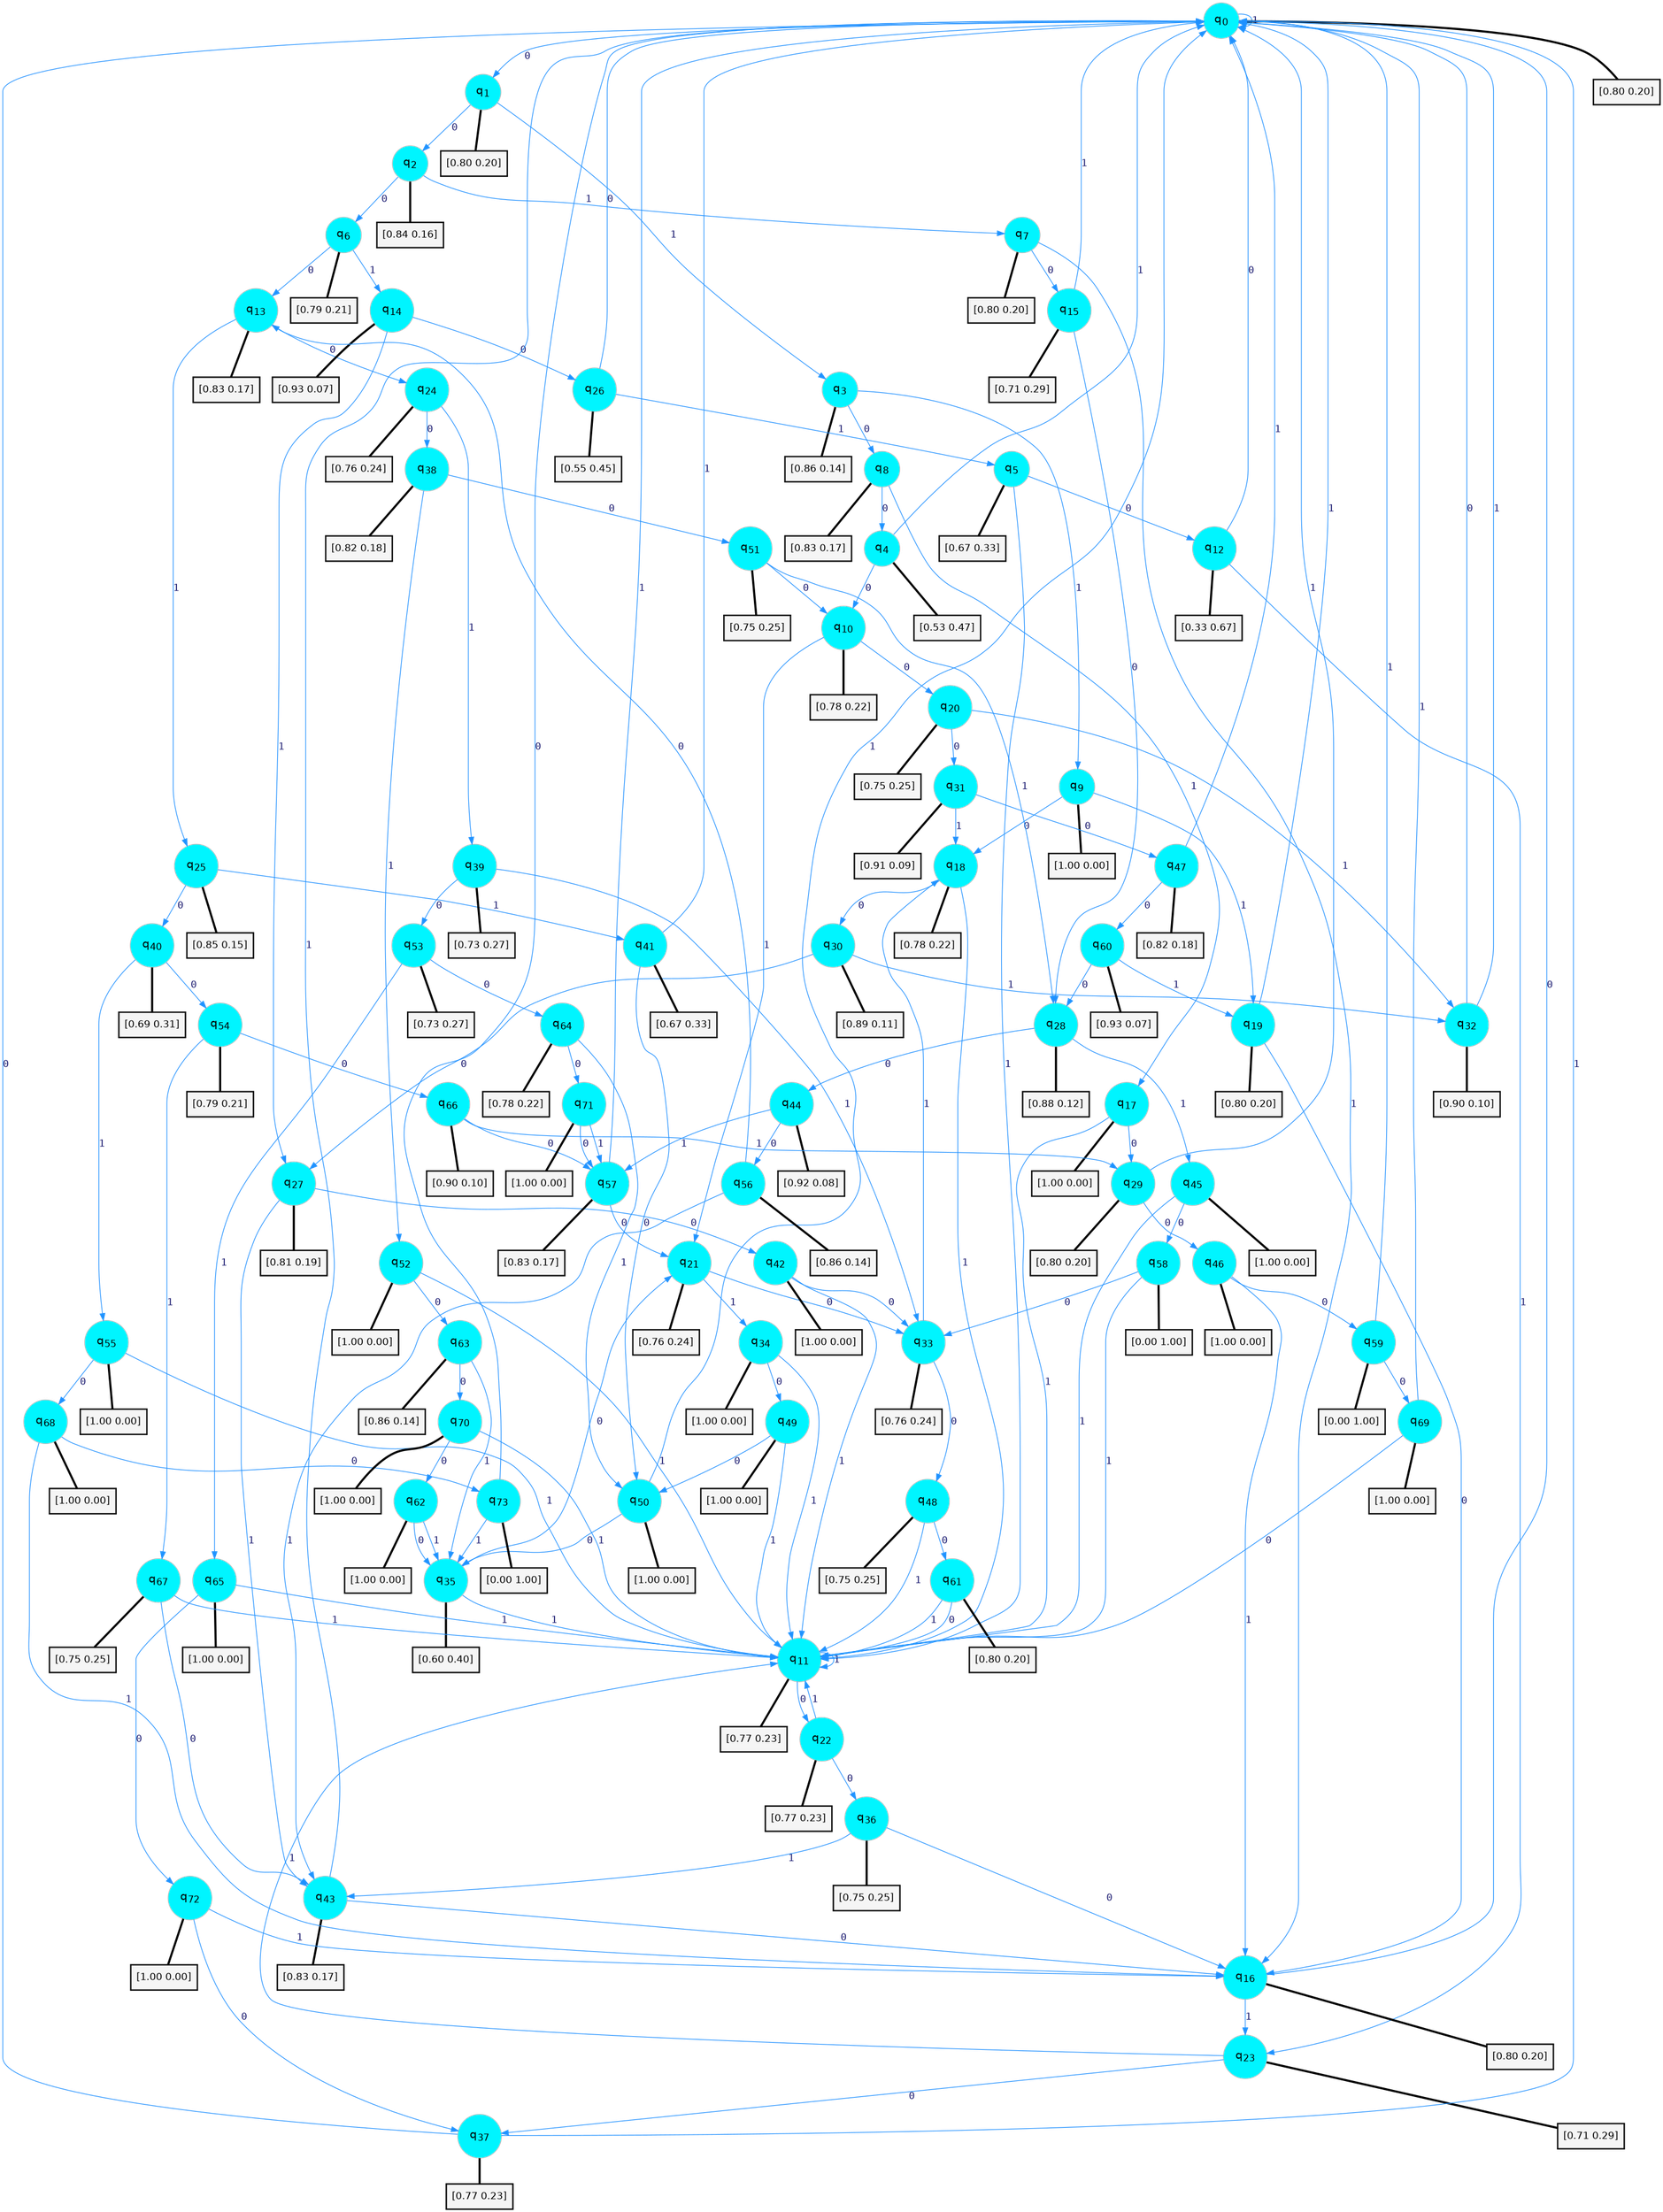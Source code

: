digraph G {
graph [
bgcolor=transparent, dpi=300, rankdir=TD, size="40,25"];
node [
color=gray, fillcolor=turquoise1, fontcolor=black, fontname=Helvetica, fontsize=16, fontweight=bold, shape=circle, style=filled];
edge [
arrowsize=1, color=dodgerblue1, fontcolor=midnightblue, fontname=courier, fontweight=bold, penwidth=1, style=solid, weight=20];
0[label=<q<SUB>0</SUB>>];
1[label=<q<SUB>1</SUB>>];
2[label=<q<SUB>2</SUB>>];
3[label=<q<SUB>3</SUB>>];
4[label=<q<SUB>4</SUB>>];
5[label=<q<SUB>5</SUB>>];
6[label=<q<SUB>6</SUB>>];
7[label=<q<SUB>7</SUB>>];
8[label=<q<SUB>8</SUB>>];
9[label=<q<SUB>9</SUB>>];
10[label=<q<SUB>10</SUB>>];
11[label=<q<SUB>11</SUB>>];
12[label=<q<SUB>12</SUB>>];
13[label=<q<SUB>13</SUB>>];
14[label=<q<SUB>14</SUB>>];
15[label=<q<SUB>15</SUB>>];
16[label=<q<SUB>16</SUB>>];
17[label=<q<SUB>17</SUB>>];
18[label=<q<SUB>18</SUB>>];
19[label=<q<SUB>19</SUB>>];
20[label=<q<SUB>20</SUB>>];
21[label=<q<SUB>21</SUB>>];
22[label=<q<SUB>22</SUB>>];
23[label=<q<SUB>23</SUB>>];
24[label=<q<SUB>24</SUB>>];
25[label=<q<SUB>25</SUB>>];
26[label=<q<SUB>26</SUB>>];
27[label=<q<SUB>27</SUB>>];
28[label=<q<SUB>28</SUB>>];
29[label=<q<SUB>29</SUB>>];
30[label=<q<SUB>30</SUB>>];
31[label=<q<SUB>31</SUB>>];
32[label=<q<SUB>32</SUB>>];
33[label=<q<SUB>33</SUB>>];
34[label=<q<SUB>34</SUB>>];
35[label=<q<SUB>35</SUB>>];
36[label=<q<SUB>36</SUB>>];
37[label=<q<SUB>37</SUB>>];
38[label=<q<SUB>38</SUB>>];
39[label=<q<SUB>39</SUB>>];
40[label=<q<SUB>40</SUB>>];
41[label=<q<SUB>41</SUB>>];
42[label=<q<SUB>42</SUB>>];
43[label=<q<SUB>43</SUB>>];
44[label=<q<SUB>44</SUB>>];
45[label=<q<SUB>45</SUB>>];
46[label=<q<SUB>46</SUB>>];
47[label=<q<SUB>47</SUB>>];
48[label=<q<SUB>48</SUB>>];
49[label=<q<SUB>49</SUB>>];
50[label=<q<SUB>50</SUB>>];
51[label=<q<SUB>51</SUB>>];
52[label=<q<SUB>52</SUB>>];
53[label=<q<SUB>53</SUB>>];
54[label=<q<SUB>54</SUB>>];
55[label=<q<SUB>55</SUB>>];
56[label=<q<SUB>56</SUB>>];
57[label=<q<SUB>57</SUB>>];
58[label=<q<SUB>58</SUB>>];
59[label=<q<SUB>59</SUB>>];
60[label=<q<SUB>60</SUB>>];
61[label=<q<SUB>61</SUB>>];
62[label=<q<SUB>62</SUB>>];
63[label=<q<SUB>63</SUB>>];
64[label=<q<SUB>64</SUB>>];
65[label=<q<SUB>65</SUB>>];
66[label=<q<SUB>66</SUB>>];
67[label=<q<SUB>67</SUB>>];
68[label=<q<SUB>68</SUB>>];
69[label=<q<SUB>69</SUB>>];
70[label=<q<SUB>70</SUB>>];
71[label=<q<SUB>71</SUB>>];
72[label=<q<SUB>72</SUB>>];
73[label=<q<SUB>73</SUB>>];
74[label="[0.80 0.20]", shape=box,fontcolor=black, fontname=Helvetica, fontsize=14, penwidth=2, fillcolor=whitesmoke,color=black];
75[label="[0.80 0.20]", shape=box,fontcolor=black, fontname=Helvetica, fontsize=14, penwidth=2, fillcolor=whitesmoke,color=black];
76[label="[0.84 0.16]", shape=box,fontcolor=black, fontname=Helvetica, fontsize=14, penwidth=2, fillcolor=whitesmoke,color=black];
77[label="[0.86 0.14]", shape=box,fontcolor=black, fontname=Helvetica, fontsize=14, penwidth=2, fillcolor=whitesmoke,color=black];
78[label="[0.53 0.47]", shape=box,fontcolor=black, fontname=Helvetica, fontsize=14, penwidth=2, fillcolor=whitesmoke,color=black];
79[label="[0.67 0.33]", shape=box,fontcolor=black, fontname=Helvetica, fontsize=14, penwidth=2, fillcolor=whitesmoke,color=black];
80[label="[0.79 0.21]", shape=box,fontcolor=black, fontname=Helvetica, fontsize=14, penwidth=2, fillcolor=whitesmoke,color=black];
81[label="[0.80 0.20]", shape=box,fontcolor=black, fontname=Helvetica, fontsize=14, penwidth=2, fillcolor=whitesmoke,color=black];
82[label="[0.83 0.17]", shape=box,fontcolor=black, fontname=Helvetica, fontsize=14, penwidth=2, fillcolor=whitesmoke,color=black];
83[label="[1.00 0.00]", shape=box,fontcolor=black, fontname=Helvetica, fontsize=14, penwidth=2, fillcolor=whitesmoke,color=black];
84[label="[0.78 0.22]", shape=box,fontcolor=black, fontname=Helvetica, fontsize=14, penwidth=2, fillcolor=whitesmoke,color=black];
85[label="[0.77 0.23]", shape=box,fontcolor=black, fontname=Helvetica, fontsize=14, penwidth=2, fillcolor=whitesmoke,color=black];
86[label="[0.33 0.67]", shape=box,fontcolor=black, fontname=Helvetica, fontsize=14, penwidth=2, fillcolor=whitesmoke,color=black];
87[label="[0.83 0.17]", shape=box,fontcolor=black, fontname=Helvetica, fontsize=14, penwidth=2, fillcolor=whitesmoke,color=black];
88[label="[0.93 0.07]", shape=box,fontcolor=black, fontname=Helvetica, fontsize=14, penwidth=2, fillcolor=whitesmoke,color=black];
89[label="[0.71 0.29]", shape=box,fontcolor=black, fontname=Helvetica, fontsize=14, penwidth=2, fillcolor=whitesmoke,color=black];
90[label="[0.80 0.20]", shape=box,fontcolor=black, fontname=Helvetica, fontsize=14, penwidth=2, fillcolor=whitesmoke,color=black];
91[label="[1.00 0.00]", shape=box,fontcolor=black, fontname=Helvetica, fontsize=14, penwidth=2, fillcolor=whitesmoke,color=black];
92[label="[0.78 0.22]", shape=box,fontcolor=black, fontname=Helvetica, fontsize=14, penwidth=2, fillcolor=whitesmoke,color=black];
93[label="[0.80 0.20]", shape=box,fontcolor=black, fontname=Helvetica, fontsize=14, penwidth=2, fillcolor=whitesmoke,color=black];
94[label="[0.75 0.25]", shape=box,fontcolor=black, fontname=Helvetica, fontsize=14, penwidth=2, fillcolor=whitesmoke,color=black];
95[label="[0.76 0.24]", shape=box,fontcolor=black, fontname=Helvetica, fontsize=14, penwidth=2, fillcolor=whitesmoke,color=black];
96[label="[0.77 0.23]", shape=box,fontcolor=black, fontname=Helvetica, fontsize=14, penwidth=2, fillcolor=whitesmoke,color=black];
97[label="[0.71 0.29]", shape=box,fontcolor=black, fontname=Helvetica, fontsize=14, penwidth=2, fillcolor=whitesmoke,color=black];
98[label="[0.76 0.24]", shape=box,fontcolor=black, fontname=Helvetica, fontsize=14, penwidth=2, fillcolor=whitesmoke,color=black];
99[label="[0.85 0.15]", shape=box,fontcolor=black, fontname=Helvetica, fontsize=14, penwidth=2, fillcolor=whitesmoke,color=black];
100[label="[0.55 0.45]", shape=box,fontcolor=black, fontname=Helvetica, fontsize=14, penwidth=2, fillcolor=whitesmoke,color=black];
101[label="[0.81 0.19]", shape=box,fontcolor=black, fontname=Helvetica, fontsize=14, penwidth=2, fillcolor=whitesmoke,color=black];
102[label="[0.88 0.12]", shape=box,fontcolor=black, fontname=Helvetica, fontsize=14, penwidth=2, fillcolor=whitesmoke,color=black];
103[label="[0.80 0.20]", shape=box,fontcolor=black, fontname=Helvetica, fontsize=14, penwidth=2, fillcolor=whitesmoke,color=black];
104[label="[0.89 0.11]", shape=box,fontcolor=black, fontname=Helvetica, fontsize=14, penwidth=2, fillcolor=whitesmoke,color=black];
105[label="[0.91 0.09]", shape=box,fontcolor=black, fontname=Helvetica, fontsize=14, penwidth=2, fillcolor=whitesmoke,color=black];
106[label="[0.90 0.10]", shape=box,fontcolor=black, fontname=Helvetica, fontsize=14, penwidth=2, fillcolor=whitesmoke,color=black];
107[label="[0.76 0.24]", shape=box,fontcolor=black, fontname=Helvetica, fontsize=14, penwidth=2, fillcolor=whitesmoke,color=black];
108[label="[1.00 0.00]", shape=box,fontcolor=black, fontname=Helvetica, fontsize=14, penwidth=2, fillcolor=whitesmoke,color=black];
109[label="[0.60 0.40]", shape=box,fontcolor=black, fontname=Helvetica, fontsize=14, penwidth=2, fillcolor=whitesmoke,color=black];
110[label="[0.75 0.25]", shape=box,fontcolor=black, fontname=Helvetica, fontsize=14, penwidth=2, fillcolor=whitesmoke,color=black];
111[label="[0.77 0.23]", shape=box,fontcolor=black, fontname=Helvetica, fontsize=14, penwidth=2, fillcolor=whitesmoke,color=black];
112[label="[0.82 0.18]", shape=box,fontcolor=black, fontname=Helvetica, fontsize=14, penwidth=2, fillcolor=whitesmoke,color=black];
113[label="[0.73 0.27]", shape=box,fontcolor=black, fontname=Helvetica, fontsize=14, penwidth=2, fillcolor=whitesmoke,color=black];
114[label="[0.69 0.31]", shape=box,fontcolor=black, fontname=Helvetica, fontsize=14, penwidth=2, fillcolor=whitesmoke,color=black];
115[label="[0.67 0.33]", shape=box,fontcolor=black, fontname=Helvetica, fontsize=14, penwidth=2, fillcolor=whitesmoke,color=black];
116[label="[1.00 0.00]", shape=box,fontcolor=black, fontname=Helvetica, fontsize=14, penwidth=2, fillcolor=whitesmoke,color=black];
117[label="[0.83 0.17]", shape=box,fontcolor=black, fontname=Helvetica, fontsize=14, penwidth=2, fillcolor=whitesmoke,color=black];
118[label="[0.92 0.08]", shape=box,fontcolor=black, fontname=Helvetica, fontsize=14, penwidth=2, fillcolor=whitesmoke,color=black];
119[label="[1.00 0.00]", shape=box,fontcolor=black, fontname=Helvetica, fontsize=14, penwidth=2, fillcolor=whitesmoke,color=black];
120[label="[1.00 0.00]", shape=box,fontcolor=black, fontname=Helvetica, fontsize=14, penwidth=2, fillcolor=whitesmoke,color=black];
121[label="[0.82 0.18]", shape=box,fontcolor=black, fontname=Helvetica, fontsize=14, penwidth=2, fillcolor=whitesmoke,color=black];
122[label="[0.75 0.25]", shape=box,fontcolor=black, fontname=Helvetica, fontsize=14, penwidth=2, fillcolor=whitesmoke,color=black];
123[label="[1.00 0.00]", shape=box,fontcolor=black, fontname=Helvetica, fontsize=14, penwidth=2, fillcolor=whitesmoke,color=black];
124[label="[1.00 0.00]", shape=box,fontcolor=black, fontname=Helvetica, fontsize=14, penwidth=2, fillcolor=whitesmoke,color=black];
125[label="[0.75 0.25]", shape=box,fontcolor=black, fontname=Helvetica, fontsize=14, penwidth=2, fillcolor=whitesmoke,color=black];
126[label="[1.00 0.00]", shape=box,fontcolor=black, fontname=Helvetica, fontsize=14, penwidth=2, fillcolor=whitesmoke,color=black];
127[label="[0.73 0.27]", shape=box,fontcolor=black, fontname=Helvetica, fontsize=14, penwidth=2, fillcolor=whitesmoke,color=black];
128[label="[0.79 0.21]", shape=box,fontcolor=black, fontname=Helvetica, fontsize=14, penwidth=2, fillcolor=whitesmoke,color=black];
129[label="[1.00 0.00]", shape=box,fontcolor=black, fontname=Helvetica, fontsize=14, penwidth=2, fillcolor=whitesmoke,color=black];
130[label="[0.86 0.14]", shape=box,fontcolor=black, fontname=Helvetica, fontsize=14, penwidth=2, fillcolor=whitesmoke,color=black];
131[label="[0.83 0.17]", shape=box,fontcolor=black, fontname=Helvetica, fontsize=14, penwidth=2, fillcolor=whitesmoke,color=black];
132[label="[0.00 1.00]", shape=box,fontcolor=black, fontname=Helvetica, fontsize=14, penwidth=2, fillcolor=whitesmoke,color=black];
133[label="[0.00 1.00]", shape=box,fontcolor=black, fontname=Helvetica, fontsize=14, penwidth=2, fillcolor=whitesmoke,color=black];
134[label="[0.93 0.07]", shape=box,fontcolor=black, fontname=Helvetica, fontsize=14, penwidth=2, fillcolor=whitesmoke,color=black];
135[label="[0.80 0.20]", shape=box,fontcolor=black, fontname=Helvetica, fontsize=14, penwidth=2, fillcolor=whitesmoke,color=black];
136[label="[1.00 0.00]", shape=box,fontcolor=black, fontname=Helvetica, fontsize=14, penwidth=2, fillcolor=whitesmoke,color=black];
137[label="[0.86 0.14]", shape=box,fontcolor=black, fontname=Helvetica, fontsize=14, penwidth=2, fillcolor=whitesmoke,color=black];
138[label="[0.78 0.22]", shape=box,fontcolor=black, fontname=Helvetica, fontsize=14, penwidth=2, fillcolor=whitesmoke,color=black];
139[label="[1.00 0.00]", shape=box,fontcolor=black, fontname=Helvetica, fontsize=14, penwidth=2, fillcolor=whitesmoke,color=black];
140[label="[0.90 0.10]", shape=box,fontcolor=black, fontname=Helvetica, fontsize=14, penwidth=2, fillcolor=whitesmoke,color=black];
141[label="[0.75 0.25]", shape=box,fontcolor=black, fontname=Helvetica, fontsize=14, penwidth=2, fillcolor=whitesmoke,color=black];
142[label="[1.00 0.00]", shape=box,fontcolor=black, fontname=Helvetica, fontsize=14, penwidth=2, fillcolor=whitesmoke,color=black];
143[label="[1.00 0.00]", shape=box,fontcolor=black, fontname=Helvetica, fontsize=14, penwidth=2, fillcolor=whitesmoke,color=black];
144[label="[1.00 0.00]", shape=box,fontcolor=black, fontname=Helvetica, fontsize=14, penwidth=2, fillcolor=whitesmoke,color=black];
145[label="[1.00 0.00]", shape=box,fontcolor=black, fontname=Helvetica, fontsize=14, penwidth=2, fillcolor=whitesmoke,color=black];
146[label="[1.00 0.00]", shape=box,fontcolor=black, fontname=Helvetica, fontsize=14, penwidth=2, fillcolor=whitesmoke,color=black];
147[label="[0.00 1.00]", shape=box,fontcolor=black, fontname=Helvetica, fontsize=14, penwidth=2, fillcolor=whitesmoke,color=black];
0->1 [label=0];
0->0 [label=1];
0->74 [arrowhead=none, penwidth=3,color=black];
1->2 [label=0];
1->3 [label=1];
1->75 [arrowhead=none, penwidth=3,color=black];
2->6 [label=0];
2->7 [label=1];
2->76 [arrowhead=none, penwidth=3,color=black];
3->8 [label=0];
3->9 [label=1];
3->77 [arrowhead=none, penwidth=3,color=black];
4->10 [label=0];
4->0 [label=1];
4->78 [arrowhead=none, penwidth=3,color=black];
5->12 [label=0];
5->11 [label=1];
5->79 [arrowhead=none, penwidth=3,color=black];
6->13 [label=0];
6->14 [label=1];
6->80 [arrowhead=none, penwidth=3,color=black];
7->15 [label=0];
7->16 [label=1];
7->81 [arrowhead=none, penwidth=3,color=black];
8->4 [label=0];
8->17 [label=1];
8->82 [arrowhead=none, penwidth=3,color=black];
9->18 [label=0];
9->19 [label=1];
9->83 [arrowhead=none, penwidth=3,color=black];
10->20 [label=0];
10->21 [label=1];
10->84 [arrowhead=none, penwidth=3,color=black];
11->22 [label=0];
11->11 [label=1];
11->85 [arrowhead=none, penwidth=3,color=black];
12->0 [label=0];
12->23 [label=1];
12->86 [arrowhead=none, penwidth=3,color=black];
13->24 [label=0];
13->25 [label=1];
13->87 [arrowhead=none, penwidth=3,color=black];
14->26 [label=0];
14->27 [label=1];
14->88 [arrowhead=none, penwidth=3,color=black];
15->28 [label=0];
15->0 [label=1];
15->89 [arrowhead=none, penwidth=3,color=black];
16->0 [label=0];
16->23 [label=1];
16->90 [arrowhead=none, penwidth=3,color=black];
17->29 [label=0];
17->11 [label=1];
17->91 [arrowhead=none, penwidth=3,color=black];
18->30 [label=0];
18->11 [label=1];
18->92 [arrowhead=none, penwidth=3,color=black];
19->16 [label=0];
19->0 [label=1];
19->93 [arrowhead=none, penwidth=3,color=black];
20->31 [label=0];
20->32 [label=1];
20->94 [arrowhead=none, penwidth=3,color=black];
21->33 [label=0];
21->34 [label=1];
21->95 [arrowhead=none, penwidth=3,color=black];
22->36 [label=0];
22->11 [label=1];
22->96 [arrowhead=none, penwidth=3,color=black];
23->37 [label=0];
23->11 [label=1];
23->97 [arrowhead=none, penwidth=3,color=black];
24->38 [label=0];
24->39 [label=1];
24->98 [arrowhead=none, penwidth=3,color=black];
25->40 [label=0];
25->41 [label=1];
25->99 [arrowhead=none, penwidth=3,color=black];
26->0 [label=0];
26->5 [label=1];
26->100 [arrowhead=none, penwidth=3,color=black];
27->42 [label=0];
27->43 [label=1];
27->101 [arrowhead=none, penwidth=3,color=black];
28->44 [label=0];
28->45 [label=1];
28->102 [arrowhead=none, penwidth=3,color=black];
29->46 [label=0];
29->0 [label=1];
29->103 [arrowhead=none, penwidth=3,color=black];
30->27 [label=0];
30->32 [label=1];
30->104 [arrowhead=none, penwidth=3,color=black];
31->47 [label=0];
31->18 [label=1];
31->105 [arrowhead=none, penwidth=3,color=black];
32->0 [label=0];
32->0 [label=1];
32->106 [arrowhead=none, penwidth=3,color=black];
33->48 [label=0];
33->18 [label=1];
33->107 [arrowhead=none, penwidth=3,color=black];
34->49 [label=0];
34->11 [label=1];
34->108 [arrowhead=none, penwidth=3,color=black];
35->21 [label=0];
35->11 [label=1];
35->109 [arrowhead=none, penwidth=3,color=black];
36->16 [label=0];
36->43 [label=1];
36->110 [arrowhead=none, penwidth=3,color=black];
37->0 [label=0];
37->0 [label=1];
37->111 [arrowhead=none, penwidth=3,color=black];
38->51 [label=0];
38->52 [label=1];
38->112 [arrowhead=none, penwidth=3,color=black];
39->53 [label=0];
39->33 [label=1];
39->113 [arrowhead=none, penwidth=3,color=black];
40->54 [label=0];
40->55 [label=1];
40->114 [arrowhead=none, penwidth=3,color=black];
41->50 [label=0];
41->0 [label=1];
41->115 [arrowhead=none, penwidth=3,color=black];
42->33 [label=0];
42->11 [label=1];
42->116 [arrowhead=none, penwidth=3,color=black];
43->16 [label=0];
43->0 [label=1];
43->117 [arrowhead=none, penwidth=3,color=black];
44->56 [label=0];
44->57 [label=1];
44->118 [arrowhead=none, penwidth=3,color=black];
45->58 [label=0];
45->11 [label=1];
45->119 [arrowhead=none, penwidth=3,color=black];
46->59 [label=0];
46->16 [label=1];
46->120 [arrowhead=none, penwidth=3,color=black];
47->60 [label=0];
47->0 [label=1];
47->121 [arrowhead=none, penwidth=3,color=black];
48->61 [label=0];
48->11 [label=1];
48->122 [arrowhead=none, penwidth=3,color=black];
49->50 [label=0];
49->11 [label=1];
49->123 [arrowhead=none, penwidth=3,color=black];
50->35 [label=0];
50->0 [label=1];
50->124 [arrowhead=none, penwidth=3,color=black];
51->10 [label=0];
51->28 [label=1];
51->125 [arrowhead=none, penwidth=3,color=black];
52->63 [label=0];
52->11 [label=1];
52->126 [arrowhead=none, penwidth=3,color=black];
53->64 [label=0];
53->65 [label=1];
53->127 [arrowhead=none, penwidth=3,color=black];
54->66 [label=0];
54->67 [label=1];
54->128 [arrowhead=none, penwidth=3,color=black];
55->68 [label=0];
55->11 [label=1];
55->129 [arrowhead=none, penwidth=3,color=black];
56->13 [label=0];
56->43 [label=1];
56->130 [arrowhead=none, penwidth=3,color=black];
57->21 [label=0];
57->0 [label=1];
57->131 [arrowhead=none, penwidth=3,color=black];
58->33 [label=0];
58->11 [label=1];
58->132 [arrowhead=none, penwidth=3,color=black];
59->69 [label=0];
59->0 [label=1];
59->133 [arrowhead=none, penwidth=3,color=black];
60->28 [label=0];
60->19 [label=1];
60->134 [arrowhead=none, penwidth=3,color=black];
61->11 [label=0];
61->11 [label=1];
61->135 [arrowhead=none, penwidth=3,color=black];
62->35 [label=0];
62->35 [label=1];
62->136 [arrowhead=none, penwidth=3,color=black];
63->70 [label=0];
63->35 [label=1];
63->137 [arrowhead=none, penwidth=3,color=black];
64->71 [label=0];
64->50 [label=1];
64->138 [arrowhead=none, penwidth=3,color=black];
65->72 [label=0];
65->11 [label=1];
65->139 [arrowhead=none, penwidth=3,color=black];
66->57 [label=0];
66->29 [label=1];
66->140 [arrowhead=none, penwidth=3,color=black];
67->43 [label=0];
67->11 [label=1];
67->141 [arrowhead=none, penwidth=3,color=black];
68->73 [label=0];
68->16 [label=1];
68->142 [arrowhead=none, penwidth=3,color=black];
69->11 [label=0];
69->0 [label=1];
69->143 [arrowhead=none, penwidth=3,color=black];
70->62 [label=0];
70->11 [label=1];
70->144 [arrowhead=none, penwidth=3,color=black];
71->57 [label=0];
71->57 [label=1];
71->145 [arrowhead=none, penwidth=3,color=black];
72->37 [label=0];
72->16 [label=1];
72->146 [arrowhead=none, penwidth=3,color=black];
73->0 [label=0];
73->35 [label=1];
73->147 [arrowhead=none, penwidth=3,color=black];
}
